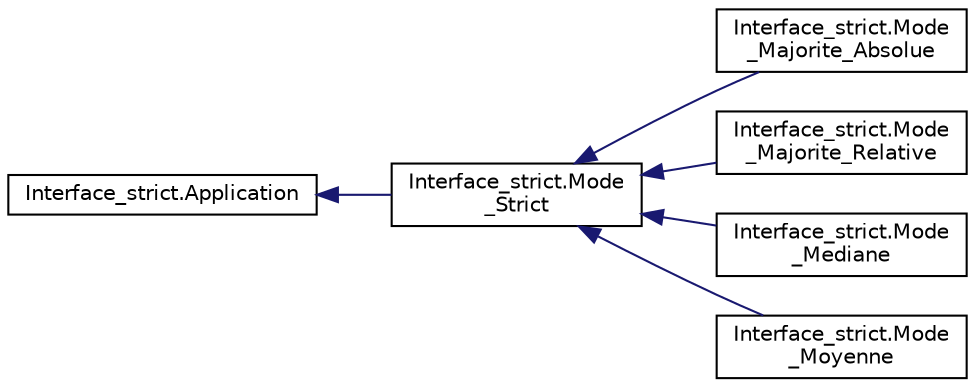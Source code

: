 digraph "Graphical Class Hierarchy"
{
  edge [fontname="Helvetica",fontsize="10",labelfontname="Helvetica",labelfontsize="10"];
  node [fontname="Helvetica",fontsize="10",shape=record];
  rankdir="LR";
  Node0 [label="Interface_strict.Application",height=0.2,width=0.4,color="black", fillcolor="white", style="filled",URL="$class_interface__strict_1_1_application.html"];
  Node0 -> Node1 [dir="back",color="midnightblue",fontsize="10",style="solid",fontname="Helvetica"];
  Node1 [label="Interface_strict.Mode\l_Strict",height=0.2,width=0.4,color="black", fillcolor="white", style="filled",URL="$class_interface__strict_1_1_mode___strict.html"];
  Node1 -> Node2 [dir="back",color="midnightblue",fontsize="10",style="solid",fontname="Helvetica"];
  Node2 [label="Interface_strict.Mode\l_Majorite_Absolue",height=0.2,width=0.4,color="black", fillcolor="white", style="filled",URL="$class_interface__strict_1_1_mode___majorite___absolue.html"];
  Node1 -> Node3 [dir="back",color="midnightblue",fontsize="10",style="solid",fontname="Helvetica"];
  Node3 [label="Interface_strict.Mode\l_Majorite_Relative",height=0.2,width=0.4,color="black", fillcolor="white", style="filled",URL="$class_interface__strict_1_1_mode___majorite___relative.html"];
  Node1 -> Node4 [dir="back",color="midnightblue",fontsize="10",style="solid",fontname="Helvetica"];
  Node4 [label="Interface_strict.Mode\l_Mediane",height=0.2,width=0.4,color="black", fillcolor="white", style="filled",URL="$class_interface__strict_1_1_mode___mediane.html"];
  Node1 -> Node5 [dir="back",color="midnightblue",fontsize="10",style="solid",fontname="Helvetica"];
  Node5 [label="Interface_strict.Mode\l_Moyenne",height=0.2,width=0.4,color="black", fillcolor="white", style="filled",URL="$class_interface__strict_1_1_mode___moyenne.html"];
}

